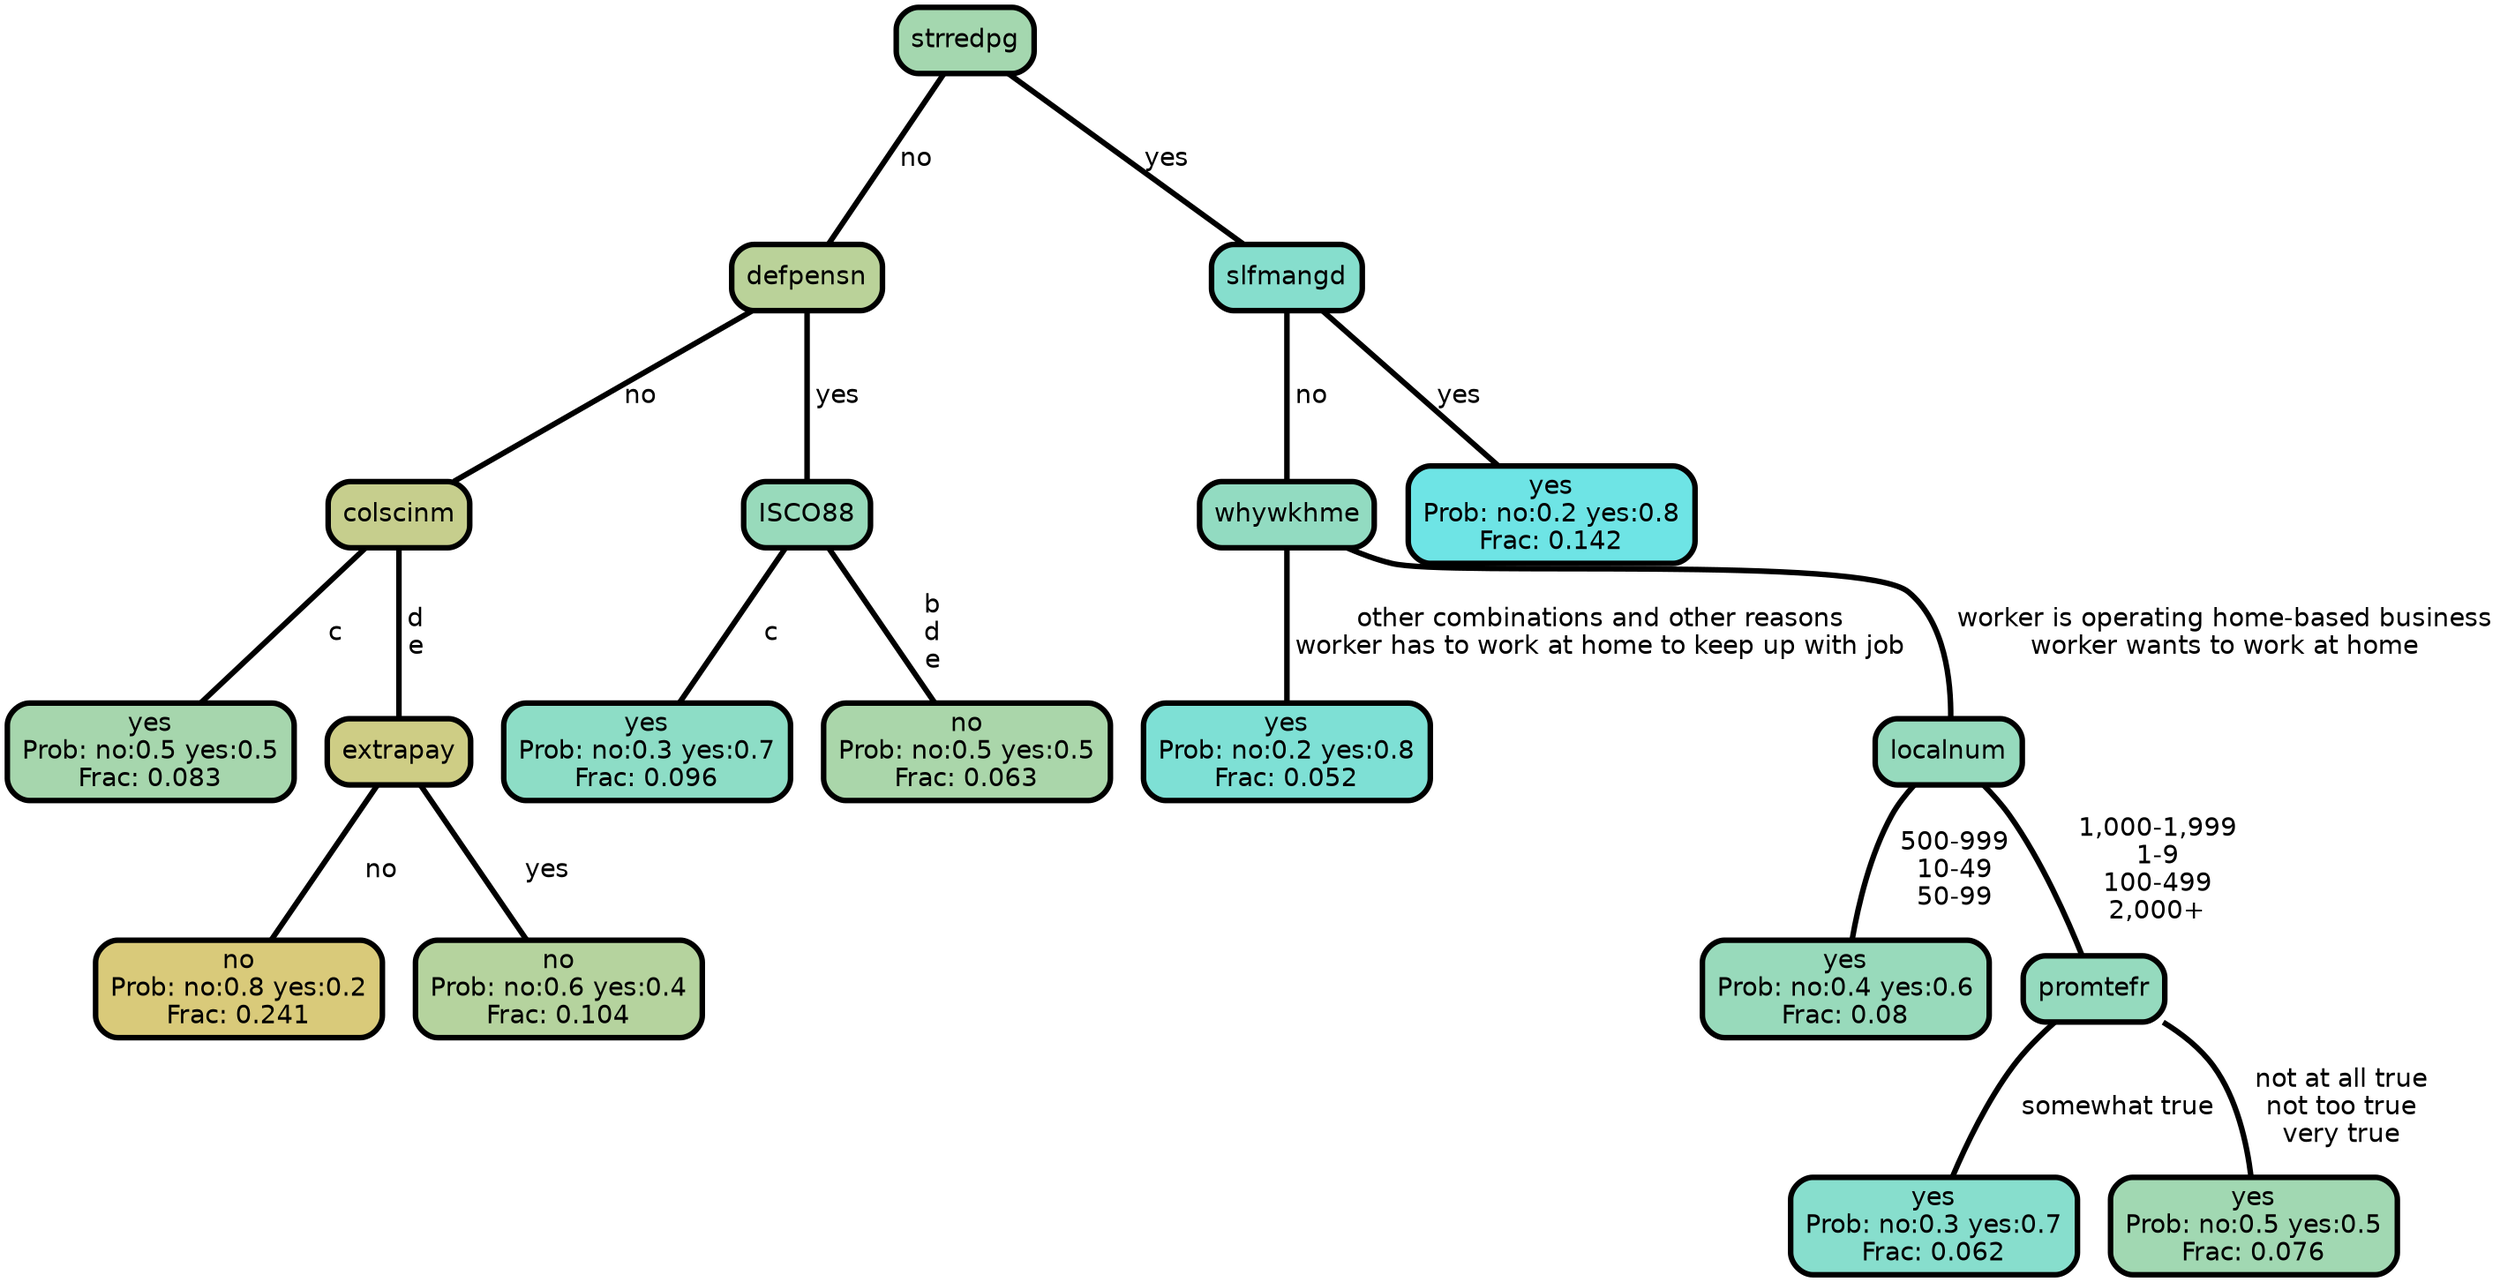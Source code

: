 graph Tree {
node [shape=box, style="filled, rounded",color="black",penwidth="3",fontcolor="black",                 fontname=helvetica] ;
graph [ranksep="0 equally", splines=straight,                 bgcolor=transparent, dpi=200] ;
edge [fontname=helvetica, color=black] ;
0 [label="yes
Prob: no:0.5 yes:0.5
Frac: 0.083", fillcolor="#a6d6ad"] ;
1 [label="colscinm", fillcolor="#c6ce8d"] ;
2 [label="no
Prob: no:0.8 yes:0.2
Frac: 0.241", fillcolor="#d9ca7a"] ;
3 [label="extrapay", fillcolor="#cecd85"] ;
4 [label="no
Prob: no:0.6 yes:0.4
Frac: 0.104", fillcolor="#b5d39e"] ;
5 [label="defpensn", fillcolor="#bad299"] ;
6 [label="yes
Prob: no:0.3 yes:0.7
Frac: 0.096", fillcolor="#8dddc6"] ;
7 [label="ISCO88", fillcolor="#98dabb"] ;
8 [label="no
Prob: no:0.5 yes:0.5
Frac: 0.063", fillcolor="#aad6aa"] ;
9 [label="strredpg", fillcolor="#a4d7af"] ;
10 [label="yes
Prob: no:0.2 yes:0.8
Frac: 0.052", fillcolor="#7ee0d5"] ;
11 [label="whywkhme", fillcolor="#92dbc1"] ;
12 [label="yes
Prob: no:0.4 yes:0.6
Frac: 0.08", fillcolor="#98dabb"] ;
13 [label="localnum", fillcolor="#96dabd"] ;
14 [label="yes
Prob: no:0.3 yes:0.7
Frac: 0.062", fillcolor="#87decd"] ;
15 [label="promtefr", fillcolor="#95dabe"] ;
16 [label="yes
Prob: no:0.5 yes:0.5
Frac: 0.076", fillcolor="#a1d8b2"] ;
17 [label="slfmangd", fillcolor="#86decd"] ;
18 [label="yes
Prob: no:0.2 yes:0.8
Frac: 0.142", fillcolor="#6ee4e5"] ;
1 -- 0 [label=" c",penwidth=3] ;
1 -- 3 [label=" d\n e",penwidth=3] ;
3 -- 2 [label=" no",penwidth=3] ;
3 -- 4 [label=" yes",penwidth=3] ;
5 -- 1 [label=" no",penwidth=3] ;
5 -- 7 [label=" yes",penwidth=3] ;
7 -- 6 [label=" c",penwidth=3] ;
7 -- 8 [label=" b\n d\n e",penwidth=3] ;
9 -- 5 [label=" no",penwidth=3] ;
9 -- 17 [label=" yes",penwidth=3] ;
11 -- 10 [label=" other combinations and other reasons\n worker has to work at home to keep up with job",penwidth=3] ;
11 -- 13 [label=" worker is operating home-based business\n worker wants to work at home",penwidth=3] ;
13 -- 12 [label=" 500-999\n 10-49\n 50-99",penwidth=3] ;
13 -- 15 [label=" 1,000-1,999\n 1-9\n 100-499\n 2,000+",penwidth=3] ;
15 -- 14 [label=" somewhat true",penwidth=3] ;
15 -- 16 [label=" not at all true\n not too true\n very true",penwidth=3] ;
17 -- 11 [label=" no",penwidth=3] ;
17 -- 18 [label=" yes",penwidth=3] ;
{rank = same;}}